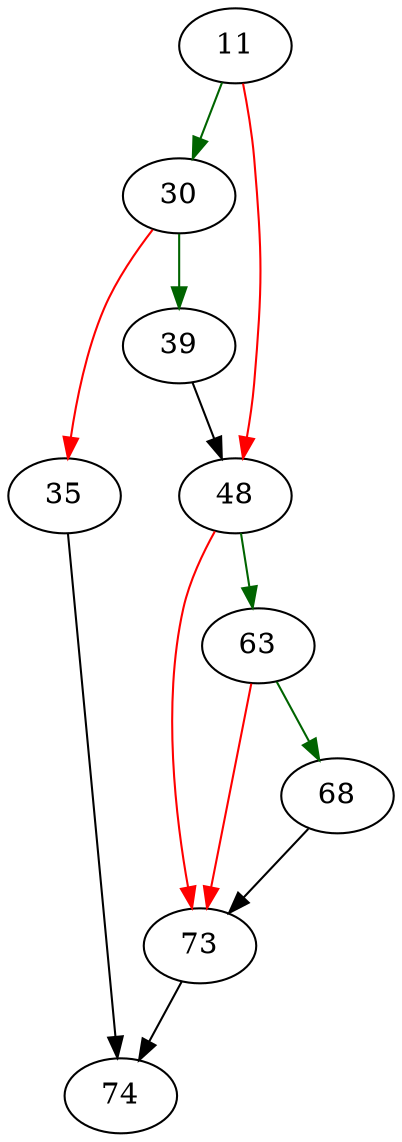 strict digraph "createFunctionApi" {
	// Node definitions.
	11 [entry=true];
	30;
	48;
	39;
	35;
	74;
	63;
	73;
	68;

	// Edge definitions.
	11 -> 30 [
		color=darkgreen
		cond=true
	];
	11 -> 48 [
		color=red
		cond=false
	];
	30 -> 39 [
		color=darkgreen
		cond=true
	];
	30 -> 35 [
		color=red
		cond=false
	];
	48 -> 63 [
		color=darkgreen
		cond=true
	];
	48 -> 73 [
		color=red
		cond=false
	];
	39 -> 48;
	35 -> 74;
	63 -> 73 [
		color=red
		cond=false
	];
	63 -> 68 [
		color=darkgreen
		cond=true
	];
	73 -> 74;
	68 -> 73;
}
